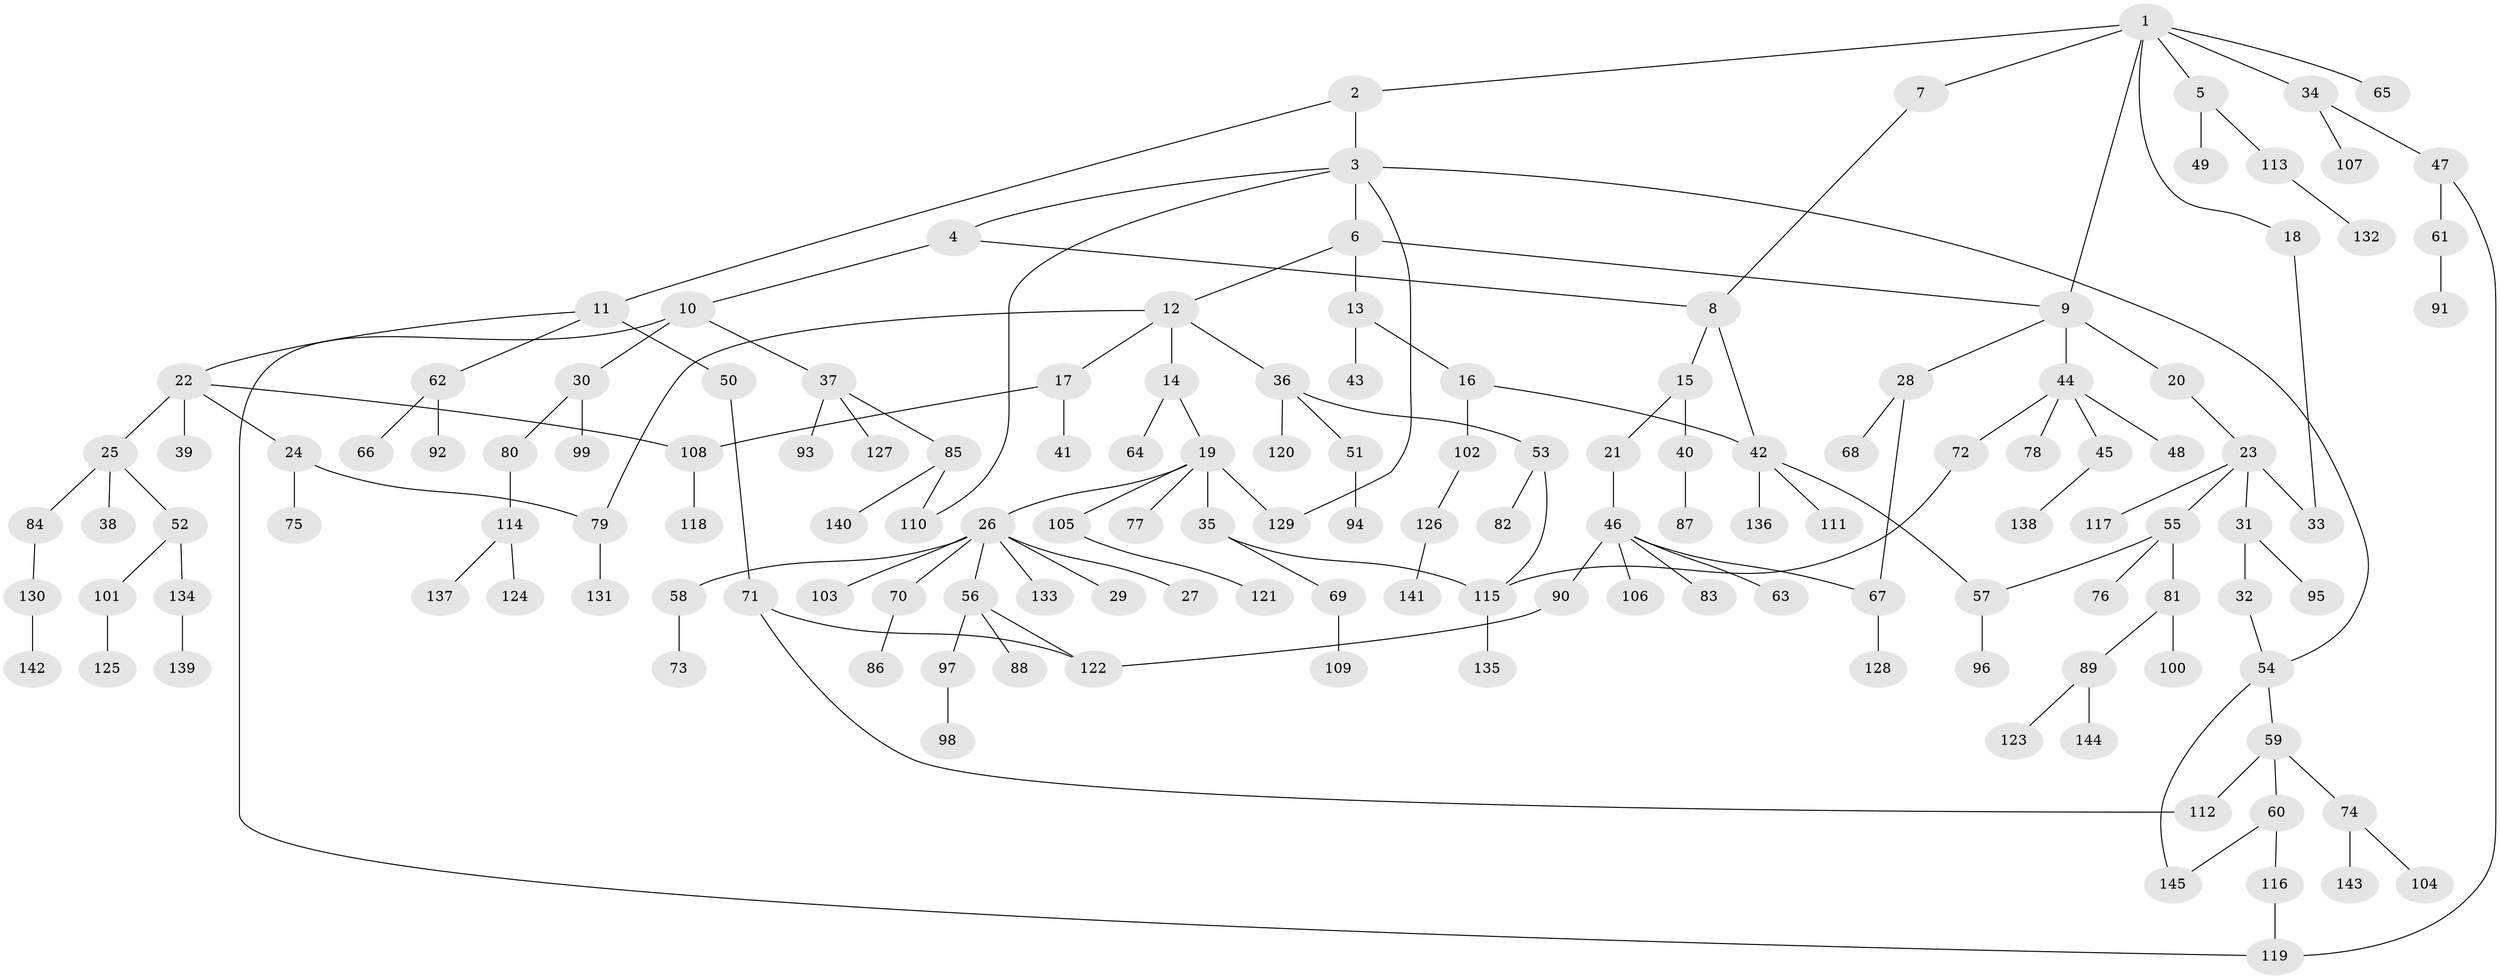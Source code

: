 // coarse degree distribution, {4: 0.06976744186046512, 5: 0.046511627906976744, 1: 0.6976744186046512, 7: 0.023255813953488372, 6: 0.046511627906976744, 2: 0.06976744186046512, 10: 0.023255813953488372, 11: 0.023255813953488372}
// Generated by graph-tools (version 1.1) at 2025/44/03/04/25 21:44:35]
// undirected, 145 vertices, 163 edges
graph export_dot {
graph [start="1"]
  node [color=gray90,style=filled];
  1;
  2;
  3;
  4;
  5;
  6;
  7;
  8;
  9;
  10;
  11;
  12;
  13;
  14;
  15;
  16;
  17;
  18;
  19;
  20;
  21;
  22;
  23;
  24;
  25;
  26;
  27;
  28;
  29;
  30;
  31;
  32;
  33;
  34;
  35;
  36;
  37;
  38;
  39;
  40;
  41;
  42;
  43;
  44;
  45;
  46;
  47;
  48;
  49;
  50;
  51;
  52;
  53;
  54;
  55;
  56;
  57;
  58;
  59;
  60;
  61;
  62;
  63;
  64;
  65;
  66;
  67;
  68;
  69;
  70;
  71;
  72;
  73;
  74;
  75;
  76;
  77;
  78;
  79;
  80;
  81;
  82;
  83;
  84;
  85;
  86;
  87;
  88;
  89;
  90;
  91;
  92;
  93;
  94;
  95;
  96;
  97;
  98;
  99;
  100;
  101;
  102;
  103;
  104;
  105;
  106;
  107;
  108;
  109;
  110;
  111;
  112;
  113;
  114;
  115;
  116;
  117;
  118;
  119;
  120;
  121;
  122;
  123;
  124;
  125;
  126;
  127;
  128;
  129;
  130;
  131;
  132;
  133;
  134;
  135;
  136;
  137;
  138;
  139;
  140;
  141;
  142;
  143;
  144;
  145;
  1 -- 2;
  1 -- 5;
  1 -- 7;
  1 -- 9;
  1 -- 18;
  1 -- 34;
  1 -- 65;
  2 -- 3;
  2 -- 11;
  3 -- 4;
  3 -- 6;
  3 -- 129;
  3 -- 54;
  3 -- 110;
  4 -- 8;
  4 -- 10;
  5 -- 49;
  5 -- 113;
  6 -- 12;
  6 -- 13;
  6 -- 9;
  7 -- 8;
  8 -- 15;
  8 -- 42;
  9 -- 20;
  9 -- 28;
  9 -- 44;
  10 -- 30;
  10 -- 37;
  10 -- 119;
  11 -- 22;
  11 -- 50;
  11 -- 62;
  12 -- 14;
  12 -- 17;
  12 -- 36;
  12 -- 79;
  13 -- 16;
  13 -- 43;
  14 -- 19;
  14 -- 64;
  15 -- 21;
  15 -- 40;
  16 -- 102;
  16 -- 42;
  17 -- 41;
  17 -- 108;
  18 -- 33;
  19 -- 26;
  19 -- 35;
  19 -- 77;
  19 -- 105;
  19 -- 129;
  20 -- 23;
  21 -- 46;
  22 -- 24;
  22 -- 25;
  22 -- 39;
  22 -- 108;
  23 -- 31;
  23 -- 33;
  23 -- 55;
  23 -- 117;
  24 -- 75;
  24 -- 79;
  25 -- 38;
  25 -- 52;
  25 -- 84;
  26 -- 27;
  26 -- 29;
  26 -- 56;
  26 -- 58;
  26 -- 70;
  26 -- 103;
  26 -- 133;
  28 -- 68;
  28 -- 67;
  30 -- 80;
  30 -- 99;
  31 -- 32;
  31 -- 95;
  32 -- 54;
  34 -- 47;
  34 -- 107;
  35 -- 69;
  35 -- 115;
  36 -- 51;
  36 -- 53;
  36 -- 120;
  37 -- 85;
  37 -- 93;
  37 -- 127;
  40 -- 87;
  42 -- 57;
  42 -- 111;
  42 -- 136;
  44 -- 45;
  44 -- 48;
  44 -- 72;
  44 -- 78;
  45 -- 138;
  46 -- 63;
  46 -- 67;
  46 -- 83;
  46 -- 90;
  46 -- 106;
  47 -- 61;
  47 -- 119;
  50 -- 71;
  51 -- 94;
  52 -- 101;
  52 -- 134;
  53 -- 82;
  53 -- 115;
  54 -- 59;
  54 -- 145;
  55 -- 76;
  55 -- 81;
  55 -- 57;
  56 -- 88;
  56 -- 97;
  56 -- 122;
  57 -- 96;
  58 -- 73;
  59 -- 60;
  59 -- 74;
  59 -- 112;
  60 -- 116;
  60 -- 145;
  61 -- 91;
  62 -- 66;
  62 -- 92;
  67 -- 128;
  69 -- 109;
  70 -- 86;
  71 -- 112;
  71 -- 122;
  72 -- 115;
  74 -- 104;
  74 -- 143;
  79 -- 131;
  80 -- 114;
  81 -- 89;
  81 -- 100;
  84 -- 130;
  85 -- 110;
  85 -- 140;
  89 -- 123;
  89 -- 144;
  90 -- 122;
  97 -- 98;
  101 -- 125;
  102 -- 126;
  105 -- 121;
  108 -- 118;
  113 -- 132;
  114 -- 124;
  114 -- 137;
  115 -- 135;
  116 -- 119;
  126 -- 141;
  130 -- 142;
  134 -- 139;
}
